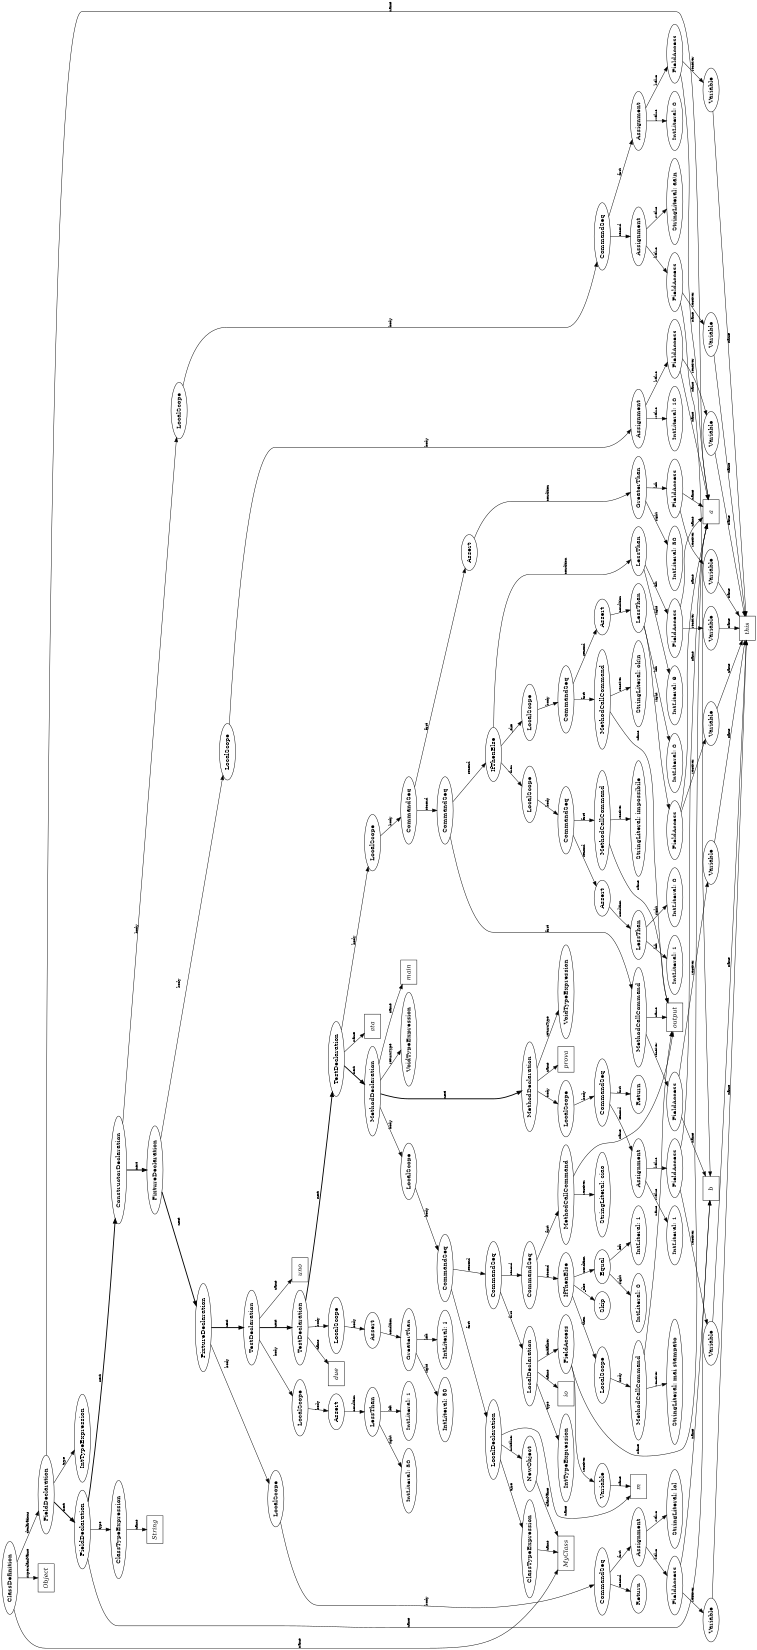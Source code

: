 digraph MyClass {
size = "11,7.5";
rotate = 90
node107 [ label = "ClassDefinition"];
symbol_MyClass [label = "MyClass" fontname = "Times-Italic" shape = box]
node107 -> symbol_MyClass [label = "name" fontsize = 8]
symbol_Object [label = "Object" fontname = "Times-Italic" shape = box]
node107 -> symbol_Object [label = "superclassName" fontsize = 8]
node106 [ label = "FieldDeclaration"];
node0 [ label = "IntTypeExpression"];
node106 -> node0 [label = "type" fontsize = 8]
symbol_a [label = "a" fontname = "Times-Italic" shape = box]
node106 -> symbol_a [label = "name" fontsize = 8]
node105 [ label = "FieldDeclaration"];
node1 [ label = "ClassTypeExpression"];
symbol_String [label = "String" fontname = "Times-Italic" shape = box]
node1 -> symbol_String [label = "name" fontsize = 8]
node105 -> node1 [label = "type" fontsize = 8]
symbol_b [label = "b" fontname = "Times-Italic" shape = box]
node105 -> symbol_b [label = "name" fontsize = 8]
node104 [ label = "ConstructorDeclaration"];
node11 [ label = "LocalScope"];
node10 [ label = "CommandSeq"];
node5 [ label = "Assignment"];
node3 [ label = "FieldAccess"];
node2 [ label = "Variable"];
symbol_this [label = "this" fontname = "Times-Italic" shape = box]
node2 -> symbol_this [label = "name" fontsize = 8]
node3 -> node2 [label = "receiver" fontsize = 8]
symbol_a [label = "a" fontname = "Times-Italic" shape = box]
node3 -> symbol_a [label = "name" fontsize = 8]
node5 -> node3 [label = "lvalue" fontsize = 8]
node4 [ label = "IntLiteral: 0"];
node5 -> node4 [label = "rvalue" fontsize = 8]
node10 -> node5 [label = "first" fontsize = 8]
node9 [ label = "Assignment"];
node7 [ label = "FieldAccess"];
node6 [ label = "Variable"];
symbol_this [label = "this" fontname = "Times-Italic" shape = box]
node6 -> symbol_this [label = "name" fontsize = 8]
node7 -> node6 [label = "receiver" fontsize = 8]
symbol_b [label = "b" fontname = "Times-Italic" shape = box]
node7 -> symbol_b [label = "name" fontsize = 8]
node9 -> node7 [label = "lvalue" fontsize = 8]
node8 [ label = "StringLiteral: aa\\n"];
node9 -> node8 [label = "rvalue" fontsize = 8]
node10 -> node9 [label = "second" fontsize = 8]
node11 -> node10 [label = "body" fontsize = 8]
node104 -> node11 [label = "body" fontsize = 8]
node103 [ label = "FixtureDeclaration"];
node16 [ label = "LocalScope"];
node15 [ label = "Assignment"];
node13 [ label = "FieldAccess"];
node12 [ label = "Variable"];
symbol_this [label = "this" fontname = "Times-Italic" shape = box]
node12 -> symbol_this [label = "name" fontsize = 8]
node13 -> node12 [label = "receiver" fontsize = 8]
symbol_a [label = "a" fontname = "Times-Italic" shape = box]
node13 -> symbol_a [label = "name" fontsize = 8]
node15 -> node13 [label = "lvalue" fontsize = 8]
node14 [ label = "IntLiteral: 10"];
node15 -> node14 [label = "rvalue" fontsize = 8]
node16 -> node15 [label = "body" fontsize = 8]
node103 -> node16 [label = "body" fontsize = 8]
node102 [ label = "FixtureDeclaration"];
node23 [ label = "LocalScope"];
node22 [ label = "CommandSeq"];
node20 [ label = "Assignment"];
node18 [ label = "FieldAccess"];
node17 [ label = "Variable"];
symbol_this [label = "this" fontname = "Times-Italic" shape = box]
node17 -> symbol_this [label = "name" fontsize = 8]
node18 -> node17 [label = "receiver" fontsize = 8]
symbol_b [label = "b" fontname = "Times-Italic" shape = box]
node18 -> symbol_b [label = "name" fontsize = 8]
node20 -> node18 [label = "lvalue" fontsize = 8]
node19 [ label = "StringLiteral: lol"];
node20 -> node19 [label = "rvalue" fontsize = 8]
node22 -> node20 [label = "first" fontsize = 8]
node21 [ label = "Return"];
node22 -> node21 [label = "second" fontsize = 8]
node23 -> node22 [label = "body" fontsize = 8]
node102 -> node23 [label = "body" fontsize = 8]
node101 [ label = "TestDeclaration"];
symbol_uno [label = "uno" fontname = "Times-Italic" shape = box]
node101 -> symbol_uno [label = "name" fontsize = 8]
node28 [ label = "LocalScope"];
node27 [ label = "Assert"];
node26 [ label = "LessThan"];
node24 [ label = "IntLiteral: 1"];
node26 -> node24 [label = "left" fontsize = 8]
node25 [ label = "IntLiteral: 50"];
node26 -> node25 [label = "right" fontsize = 8]
node27 -> node26 [label = "condition" fontsize = 8]
node28 -> node27 [label = "body" fontsize = 8]
node101 -> node28 [label = "body" fontsize = 8]
node100 [ label = "TestDeclaration"];
symbol_due [label = "due" fontname = "Times-Italic" shape = box]
node100 -> symbol_due [label = "name" fontsize = 8]
node33 [ label = "LocalScope"];
node32 [ label = "Assert"];
node31 [ label = "GreaterThan"];
node29 [ label = "IntLiteral: 1"];
node31 -> node29 [label = "left" fontsize = 8]
node30 [ label = "IntLiteral: 50"];
node31 -> node30 [label = "right" fontsize = 8]
node32 -> node31 [label = "condition" fontsize = 8]
node33 -> node32 [label = "body" fontsize = 8]
node100 -> node33 [label = "body" fontsize = 8]
node99 [ label = "TestDeclaration"];
symbol_ata [label = "ata" fontname = "Times-Italic" shape = box]
node99 -> symbol_ata [label = "name" fontsize = 8]
node66 [ label = "LocalScope"];
node65 [ label = "CommandSeq"];
node38 [ label = "Assert"];
node37 [ label = "GreaterThan"];
node35 [ label = "FieldAccess"];
node34 [ label = "Variable"];
symbol_this [label = "this" fontname = "Times-Italic" shape = box]
node34 -> symbol_this [label = "name" fontsize = 8]
node35 -> node34 [label = "receiver" fontsize = 8]
symbol_a [label = "a" fontname = "Times-Italic" shape = box]
node35 -> symbol_a [label = "name" fontsize = 8]
node37 -> node35 [label = "left" fontsize = 8]
node36 [ label = "IntLiteral: 50"];
node37 -> node36 [label = "right" fontsize = 8]
node38 -> node37 [label = "condition" fontsize = 8]
node65 -> node38 [label = "first" fontsize = 8]
node64 [ label = "CommandSeq"];
node41 [ label = "MethodCallCommand"];
node40 [ label = "FieldAccess"];
node39 [ label = "Variable"];
symbol_this [label = "this" fontname = "Times-Italic" shape = box]
node39 -> symbol_this [label = "name" fontsize = 8]
node40 -> node39 [label = "receiver" fontsize = 8]
symbol_b [label = "b" fontname = "Times-Italic" shape = box]
node40 -> symbol_b [label = "name" fontsize = 8]
node41 -> node40 [label = "receiver" fontsize = 8]
symbol_output [label = "output" fontname = "Times-Italic" shape = box]
node41 -> symbol_output [label = "name" fontsize = 8]
node64 -> node41 [label = "first" fontsize = 8]
node63 [ label = "IfThenElse"];
node45 [ label = "LessThan"];
node43 [ label = "FieldAccess"];
node42 [ label = "Variable"];
symbol_this [label = "this" fontname = "Times-Italic" shape = box]
node42 -> symbol_this [label = "name" fontsize = 8]
node43 -> node42 [label = "receiver" fontsize = 8]
symbol_a [label = "a" fontname = "Times-Italic" shape = box]
node43 -> symbol_a [label = "name" fontsize = 8]
node45 -> node43 [label = "left" fontsize = 8]
node44 [ label = "IntLiteral: 9"];
node45 -> node44 [label = "right" fontsize = 8]
node63 -> node45 [label = "condition" fontsize = 8]
node53 [ label = "LocalScope"];
node52 [ label = "CommandSeq"];
node47 [ label = "MethodCallCommand"];
node46 [ label = "StringLiteral: impossibile"];
node47 -> node46 [label = "receiver" fontsize = 8]
symbol_output [label = "output" fontname = "Times-Italic" shape = box]
node47 -> symbol_output [label = "name" fontsize = 8]
node52 -> node47 [label = "first" fontsize = 8]
node51 [ label = "Assert"];
node50 [ label = "LessThan"];
node48 [ label = "IntLiteral: 1"];
node50 -> node48 [label = "left" fontsize = 8]
node49 [ label = "IntLiteral: 0"];
node50 -> node49 [label = "right" fontsize = 8]
node51 -> node50 [label = "condition" fontsize = 8]
node52 -> node51 [label = "second" fontsize = 8]
node53 -> node52 [label = "body" fontsize = 8]
node63 -> node53 [label = "then" fontsize = 8]
node62 [ label = "LocalScope"];
node61 [ label = "CommandSeq"];
node55 [ label = "MethodCallCommand"];
node54 [ label = "StringLiteral: ok\\n"];
node55 -> node54 [label = "receiver" fontsize = 8]
symbol_output [label = "output" fontname = "Times-Italic" shape = box]
node55 -> symbol_output [label = "name" fontsize = 8]
node61 -> node55 [label = "first" fontsize = 8]
node60 [ label = "Assert"];
node59 [ label = "LessThan"];
node56 [ label = "IntLiteral: 0"];
node59 -> node56 [label = "left" fontsize = 8]
node58 [ label = "FieldAccess"];
node57 [ label = "Variable"];
symbol_this [label = "this" fontname = "Times-Italic" shape = box]
node57 -> symbol_this [label = "name" fontsize = 8]
node58 -> node57 [label = "receiver" fontsize = 8]
symbol_a [label = "a" fontname = "Times-Italic" shape = box]
node58 -> symbol_a [label = "name" fontsize = 8]
node59 -> node58 [label = "right" fontsize = 8]
node60 -> node59 [label = "condition" fontsize = 8]
node61 -> node60 [label = "second" fontsize = 8]
node62 -> node61 [label = "body" fontsize = 8]
node63 -> node62 [label = "_else" fontsize = 8]
node64 -> node63 [label = "second" fontsize = 8]
node65 -> node64 [label = "second" fontsize = 8]
node66 -> node65 [label = "body" fontsize = 8]
node99 -> node66 [label = "body" fontsize = 8]
node98 [ label = "MethodDeclaration"];
node67 [ label = "VoidTypeExpression"];
node98 -> node67 [label = "returnType" fontsize = 8]
symbol_main [label = "main" fontname = "Times-Italic" shape = box]
node98 -> symbol_main [label = "name" fontsize = 8]
node88 [ label = "LocalScope"];
node87 [ label = "CommandSeq"];
node70 [ label = "LocalDeclaration"];
node68 [ label = "ClassTypeExpression"];
symbol_MyClass [label = "MyClass" fontname = "Times-Italic" shape = box]
node68 -> symbol_MyClass [label = "name" fontsize = 8]
node70 -> node68 [label = "type" fontsize = 8]
symbol_m [label = "m" fontname = "Times-Italic" shape = box]
node70 -> symbol_m [label = "name" fontsize = 8]
node69 [ label = "NewObject"];
symbol_MyClass [label = "MyClass" fontname = "Times-Italic" shape = box]
node69 -> symbol_MyClass [label = "className" fontsize = 8]
node70 -> node69 [label = "initialiser" fontsize = 8]
node87 -> node70 [label = "first" fontsize = 8]
node86 [ label = "CommandSeq"];
node74 [ label = "LocalDeclaration"];
node71 [ label = "IntTypeExpression"];
node74 -> node71 [label = "type" fontsize = 8]
symbol_io [label = "io" fontname = "Times-Italic" shape = box]
node74 -> symbol_io [label = "name" fontsize = 8]
node73 [ label = "FieldAccess"];
node72 [ label = "Variable"];
symbol_m [label = "m" fontname = "Times-Italic" shape = box]
node72 -> symbol_m [label = "name" fontsize = 8]
node73 -> node72 [label = "receiver" fontsize = 8]
symbol_a [label = "a" fontname = "Times-Italic" shape = box]
node73 -> symbol_a [label = "name" fontsize = 8]
node74 -> node73 [label = "initialiser" fontsize = 8]
node86 -> node74 [label = "first" fontsize = 8]
node85 [ label = "CommandSeq"];
node76 [ label = "MethodCallCommand"];
node75 [ label = "StringLiteral: ciao"];
node76 -> node75 [label = "receiver" fontsize = 8]
symbol_output [label = "output" fontname = "Times-Italic" shape = box]
node76 -> symbol_output [label = "name" fontsize = 8]
node85 -> node76 [label = "first" fontsize = 8]
node84 [ label = "IfThenElse"];
node79 [ label = "Equal"];
node77 [ label = "IntLiteral: 1"];
node79 -> node77 [label = "left" fontsize = 8]
node78 [ label = "IntLiteral: 0"];
node79 -> node78 [label = "right" fontsize = 8]
node84 -> node79 [label = "condition" fontsize = 8]
node82 [ label = "LocalScope"];
node81 [ label = "MethodCallCommand"];
node80 [ label = "StringLiteral: mai stampato"];
node81 -> node80 [label = "receiver" fontsize = 8]
symbol_output [label = "output" fontname = "Times-Italic" shape = box]
node81 -> symbol_output [label = "name" fontsize = 8]
node82 -> node81 [label = "body" fontsize = 8]
node84 -> node82 [label = "then" fontsize = 8]
node83 [ label = "Skip"];
node84 -> node83 [label = "_else" fontsize = 8]
node85 -> node84 [label = "second" fontsize = 8]
node86 -> node85 [label = "second" fontsize = 8]
node87 -> node86 [label = "second" fontsize = 8]
node88 -> node87 [label = "body" fontsize = 8]
node98 -> node88 [label = "body" fontsize = 8]
node97 [ label = "MethodDeclaration"];
node89 [ label = "VoidTypeExpression"];
node97 -> node89 [label = "returnType" fontsize = 8]
symbol_prova [label = "prova" fontname = "Times-Italic" shape = box]
node97 -> symbol_prova [label = "name" fontsize = 8]
node96 [ label = "LocalScope"];
node95 [ label = "CommandSeq"];
node90 [ label = "Return"];
node95 -> node90 [label = "first" fontsize = 8]
node94 [ label = "Assignment"];
node92 [ label = "FieldAccess"];
node91 [ label = "Variable"];
symbol_this [label = "this" fontname = "Times-Italic" shape = box]
node91 -> symbol_this [label = "name" fontsize = 8]
node92 -> node91 [label = "receiver" fontsize = 8]
symbol_a [label = "a" fontname = "Times-Italic" shape = box]
node92 -> symbol_a [label = "name" fontsize = 8]
node94 -> node92 [label = "lvalue" fontsize = 8]
node93 [ label = "IntLiteral: 1"];
node94 -> node93 [label = "rvalue" fontsize = 8]
node95 -> node94 [label = "second" fontsize = 8]
node96 -> node95 [label = "body" fontsize = 8]
node97 -> node96 [label = "body" fontsize = 8]
node98 -> node97 [label = "next" fontsize = 8 style = bold]
node99 -> node98 [label = "next" fontsize = 8 style = bold]
node100 -> node99 [label = "next" fontsize = 8 style = bold]
node101 -> node100 [label = "next" fontsize = 8 style = bold]
node102 -> node101 [label = "next" fontsize = 8 style = bold]
node103 -> node102 [label = "next" fontsize = 8 style = bold]
node104 -> node103 [label = "next" fontsize = 8 style = bold]
node105 -> node104 [label = "next" fontsize = 8 style = bold]
node106 -> node105 [label = "next" fontsize = 8 style = bold]
node107 -> node106 [label = "declarations" fontsize = 8]
}